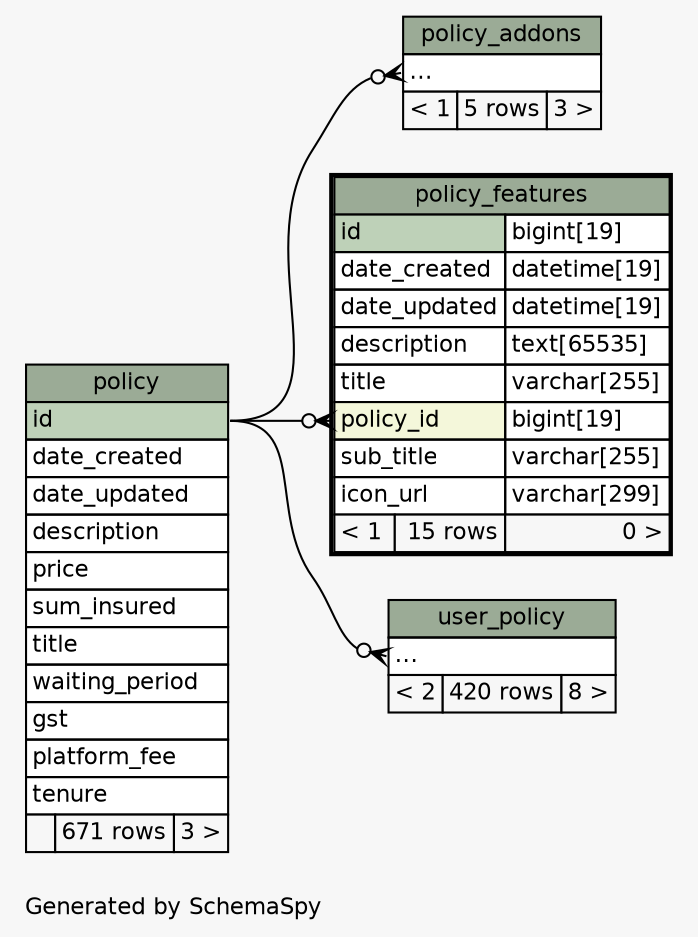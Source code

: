 // dot 6.0.1 on Linux 5.19.13-zen1-1-zen
// SchemaSpy rev 590
digraph "twoDegreesRelationshipsDiagram" {
  graph [
    rankdir="RL"
    bgcolor="#f7f7f7"
    label="\nGenerated by SchemaSpy"
    labeljust="l"
    nodesep="0.18"
    ranksep="0.46"
    fontname="Helvetica"
    fontsize="11"
  ];
  node [
    fontname="Helvetica"
    fontsize="11"
    shape="plaintext"
  ];
  edge [
    arrowsize="0.8"
  ];
  "policy_addons":"elipses":w -> "policy":"id":e [arrowhead=none dir=back arrowtail=crowodot];
  "policy_features":"policy_id":w -> "policy":"id":e [arrowhead=none dir=back arrowtail=crowodot];
  "user_policy":"elipses":w -> "policy":"id":e [arrowhead=none dir=back arrowtail=crowodot];
  "policy" [
    label=<
    <TABLE BORDER="0" CELLBORDER="1" CELLSPACING="0" BGCOLOR="#ffffff">
      <TR><TD COLSPAN="3" BGCOLOR="#9bab96" ALIGN="CENTER">policy</TD></TR>
      <TR><TD PORT="id" COLSPAN="3" BGCOLOR="#bed1b8" ALIGN="LEFT">id</TD></TR>
      <TR><TD PORT="date_created" COLSPAN="3" ALIGN="LEFT">date_created</TD></TR>
      <TR><TD PORT="date_updated" COLSPAN="3" ALIGN="LEFT">date_updated</TD></TR>
      <TR><TD PORT="description" COLSPAN="3" ALIGN="LEFT">description</TD></TR>
      <TR><TD PORT="price" COLSPAN="3" ALIGN="LEFT">price</TD></TR>
      <TR><TD PORT="sum_insured" COLSPAN="3" ALIGN="LEFT">sum_insured</TD></TR>
      <TR><TD PORT="title" COLSPAN="3" ALIGN="LEFT">title</TD></TR>
      <TR><TD PORT="waiting_period" COLSPAN="3" ALIGN="LEFT">waiting_period</TD></TR>
      <TR><TD PORT="gst" COLSPAN="3" ALIGN="LEFT">gst</TD></TR>
      <TR><TD PORT="platform_fee" COLSPAN="3" ALIGN="LEFT">platform_fee</TD></TR>
      <TR><TD PORT="tenure" COLSPAN="3" ALIGN="LEFT">tenure</TD></TR>
      <TR><TD ALIGN="LEFT" BGCOLOR="#f7f7f7">  </TD><TD ALIGN="RIGHT" BGCOLOR="#f7f7f7">671 rows</TD><TD ALIGN="RIGHT" BGCOLOR="#f7f7f7">3 &gt;</TD></TR>
    </TABLE>>
    URL="policy.html"
    tooltip="policy"
  ];
  "policy_addons" [
    label=<
    <TABLE BORDER="0" CELLBORDER="1" CELLSPACING="0" BGCOLOR="#ffffff">
      <TR><TD COLSPAN="3" BGCOLOR="#9bab96" ALIGN="CENTER">policy_addons</TD></TR>
      <TR><TD PORT="elipses" COLSPAN="3" ALIGN="LEFT">...</TD></TR>
      <TR><TD ALIGN="LEFT" BGCOLOR="#f7f7f7">&lt; 1</TD><TD ALIGN="RIGHT" BGCOLOR="#f7f7f7">5 rows</TD><TD ALIGN="RIGHT" BGCOLOR="#f7f7f7">3 &gt;</TD></TR>
    </TABLE>>
    URL="policy_addons.html"
    tooltip="policy_addons"
  ];
  "policy_features" [
    label=<
    <TABLE BORDER="2" CELLBORDER="1" CELLSPACING="0" BGCOLOR="#ffffff">
      <TR><TD COLSPAN="3" BGCOLOR="#9bab96" ALIGN="CENTER">policy_features</TD></TR>
      <TR><TD PORT="id" COLSPAN="2" BGCOLOR="#bed1b8" ALIGN="LEFT">id</TD><TD PORT="id.type" ALIGN="LEFT">bigint[19]</TD></TR>
      <TR><TD PORT="date_created" COLSPAN="2" ALIGN="LEFT">date_created</TD><TD PORT="date_created.type" ALIGN="LEFT">datetime[19]</TD></TR>
      <TR><TD PORT="date_updated" COLSPAN="2" ALIGN="LEFT">date_updated</TD><TD PORT="date_updated.type" ALIGN="LEFT">datetime[19]</TD></TR>
      <TR><TD PORT="description" COLSPAN="2" ALIGN="LEFT">description</TD><TD PORT="description.type" ALIGN="LEFT">text[65535]</TD></TR>
      <TR><TD PORT="title" COLSPAN="2" ALIGN="LEFT">title</TD><TD PORT="title.type" ALIGN="LEFT">varchar[255]</TD></TR>
      <TR><TD PORT="policy_id" COLSPAN="2" BGCOLOR="#f4f7da" ALIGN="LEFT">policy_id</TD><TD PORT="policy_id.type" ALIGN="LEFT">bigint[19]</TD></TR>
      <TR><TD PORT="sub_title" COLSPAN="2" ALIGN="LEFT">sub_title</TD><TD PORT="sub_title.type" ALIGN="LEFT">varchar[255]</TD></TR>
      <TR><TD PORT="icon_url" COLSPAN="2" ALIGN="LEFT">icon_url</TD><TD PORT="icon_url.type" ALIGN="LEFT">varchar[299]</TD></TR>
      <TR><TD ALIGN="LEFT" BGCOLOR="#f7f7f7">&lt; 1</TD><TD ALIGN="RIGHT" BGCOLOR="#f7f7f7">15 rows</TD><TD ALIGN="RIGHT" BGCOLOR="#f7f7f7">0 &gt;</TD></TR>
    </TABLE>>
    URL="policy_features.html"
    tooltip="policy_features"
  ];
  "user_policy" [
    label=<
    <TABLE BORDER="0" CELLBORDER="1" CELLSPACING="0" BGCOLOR="#ffffff">
      <TR><TD COLSPAN="3" BGCOLOR="#9bab96" ALIGN="CENTER">user_policy</TD></TR>
      <TR><TD PORT="elipses" COLSPAN="3" ALIGN="LEFT">...</TD></TR>
      <TR><TD ALIGN="LEFT" BGCOLOR="#f7f7f7">&lt; 2</TD><TD ALIGN="RIGHT" BGCOLOR="#f7f7f7">420 rows</TD><TD ALIGN="RIGHT" BGCOLOR="#f7f7f7">8 &gt;</TD></TR>
    </TABLE>>
    URL="user_policy.html"
    tooltip="user_policy"
  ];
}

